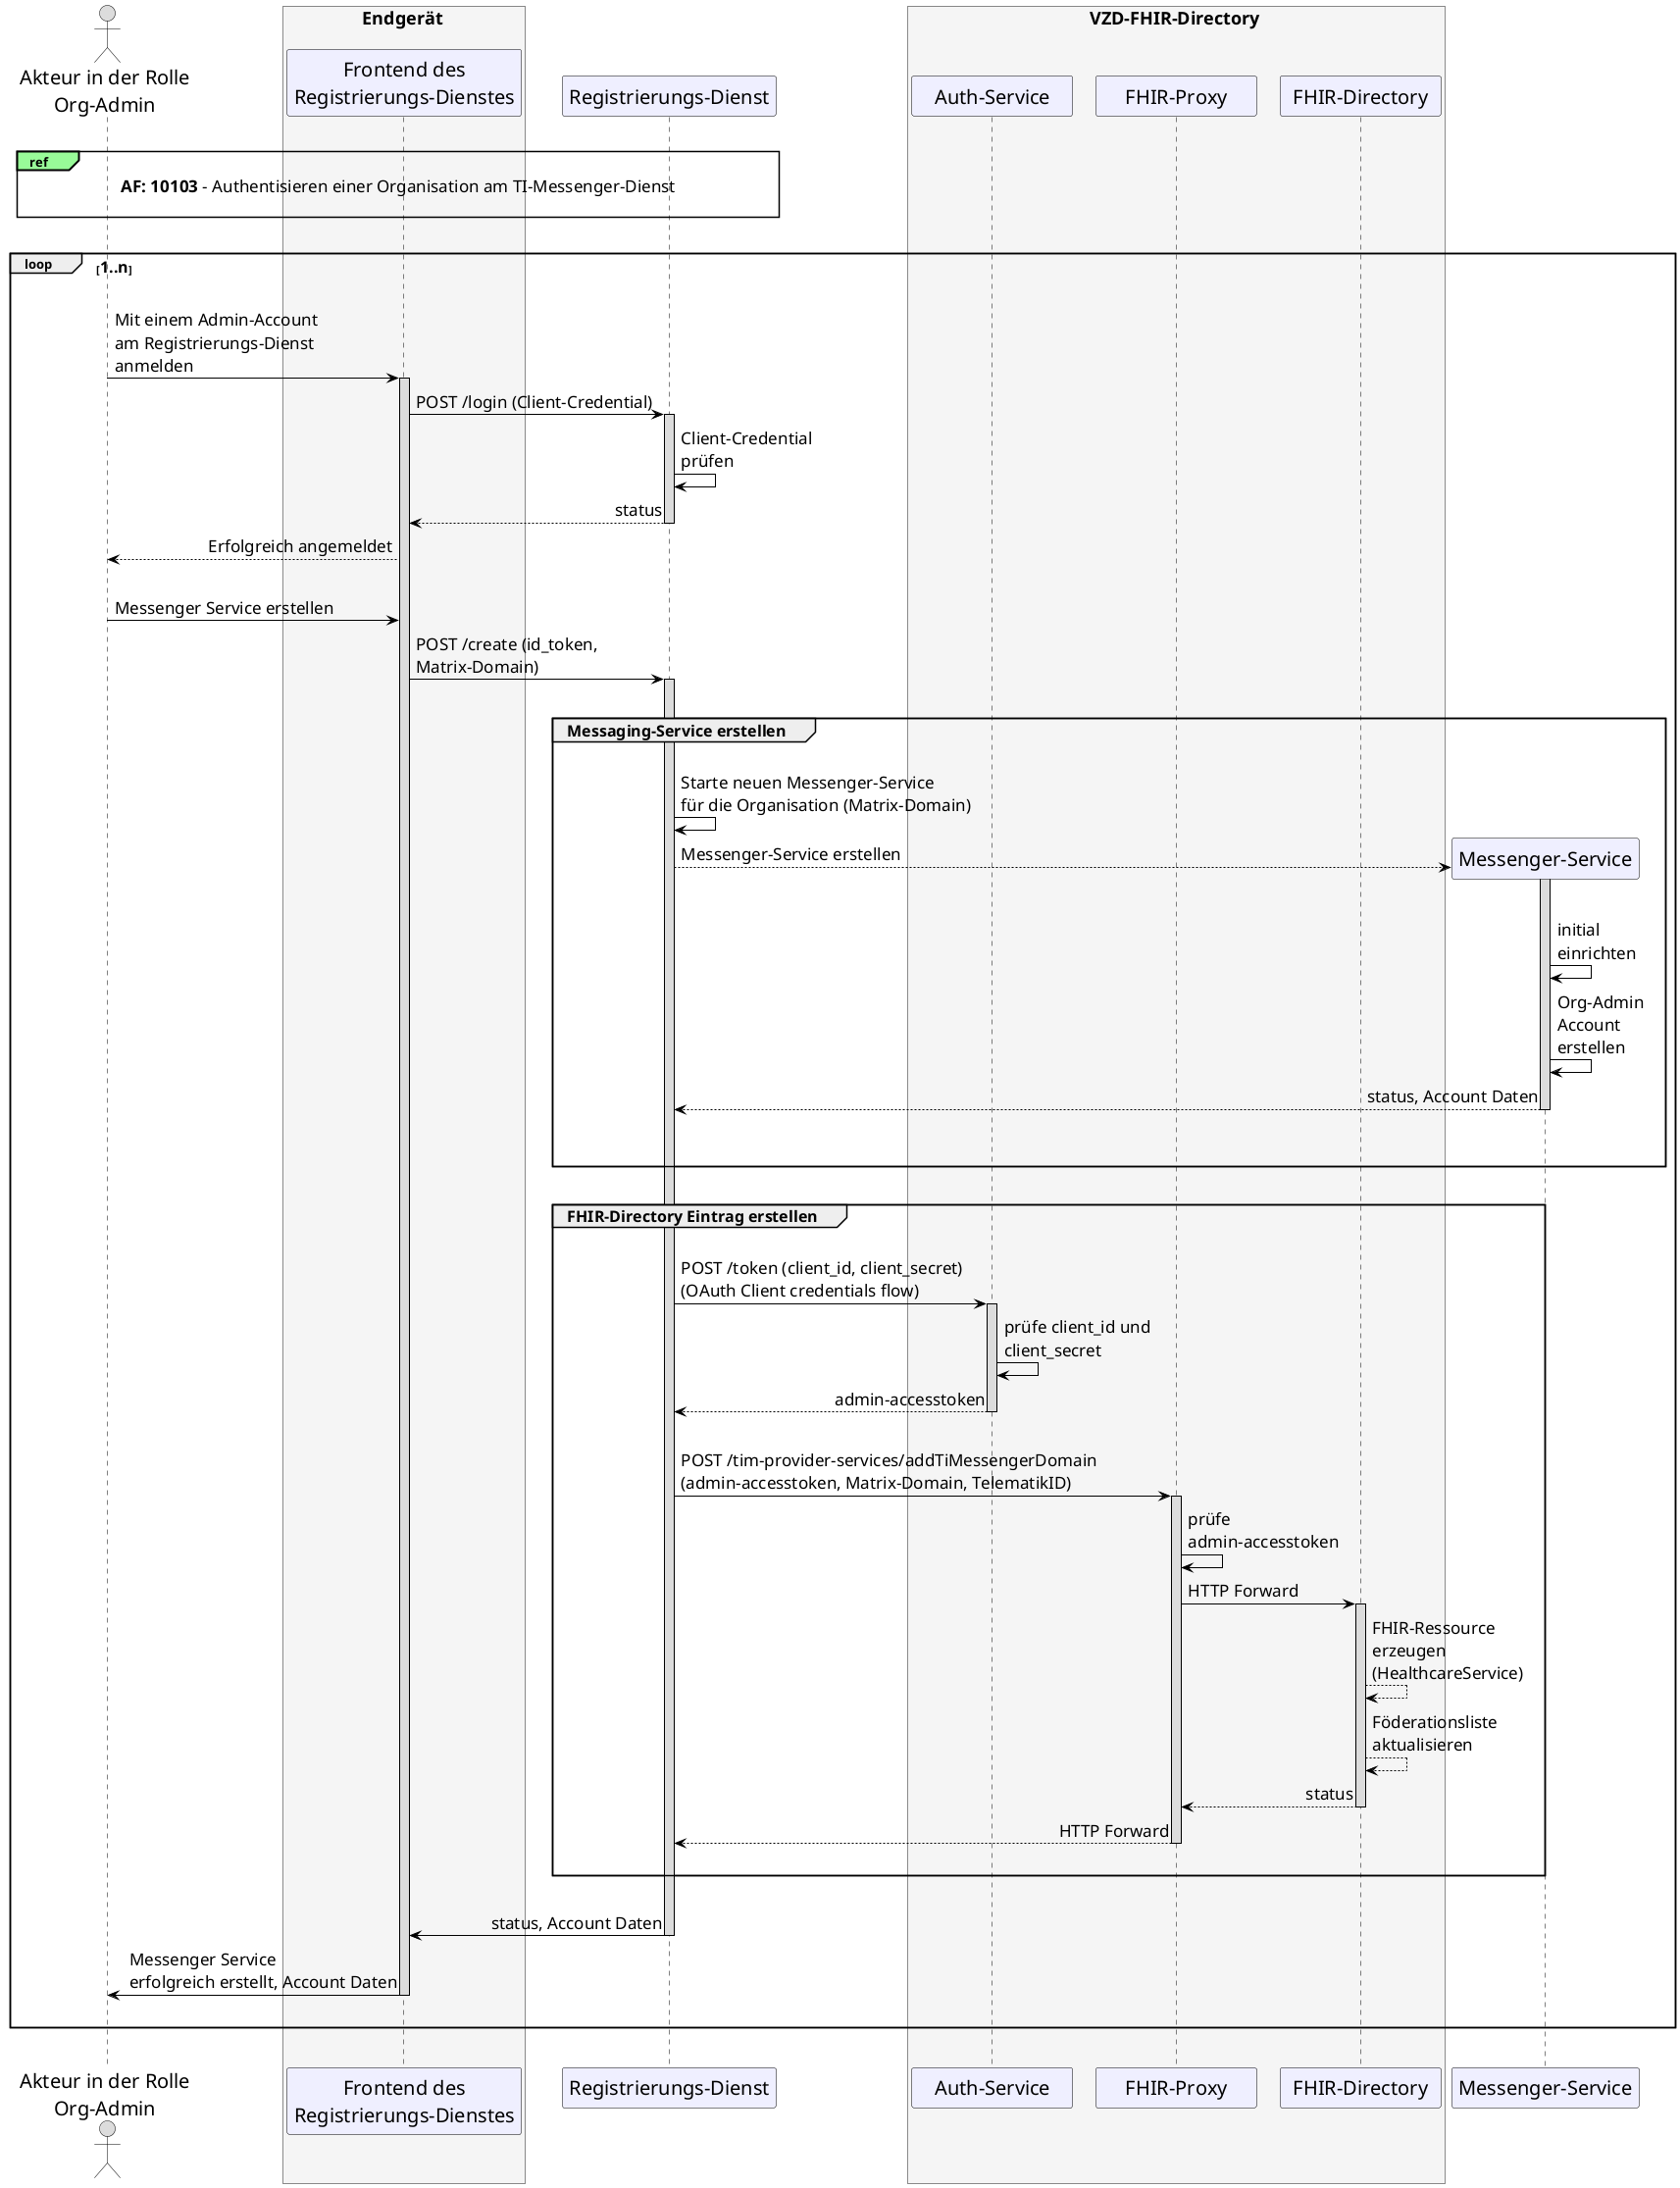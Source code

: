 /' 
# TI-Messenger 1.1
# TI-Messenger-Dienst
# UC - 10060
# Sequence Diagram
# Name: Bereitstellung eines Messenger-Service für eine Organisation
'/

@startuml
skinparam sequenceMessageAlign direction
skinparam WrapWidth 300
skinparam minClassWidth 150
skinparam BoxPadding 1
skinparam sequenceReferenceHeaderBackgroundColor palegreen
scale max 2048 width

skinparam sequence {
ArrowColor black
ArrowFontSize 17
ActorBorderColor black
LifeLineBorderColor black
LifeLineBackgroundColor Gainsboro

ParticipantBorderColor Motivation
ParticipantBackgroundColor Motivation
ParticipantFontName Impact
ParticipantFontSize 20
ParticipantFontColor black
ParticipantBorderColor Black
ParticipantBackgroundColor MOTIVATION

ActorBackgroundColor Gainsboro
ActorFontColor black
ActorFontSize 20
ActorFontName Aapex
}
    actor U as "Akteur in der Rolle\nOrg-Admin"
    box <size:18>Endgerät</size> #WhiteSmoke
      participant C as "Frontend des\nRegistrierungs-Dienstes"
    end box
    participant R as "Registrierungs-Dienst"
    box <size:18>VZD-FHIR-Directory</size> #WhiteSmoke
    participant Auth as "Auth-Service"
    participant FP as "FHIR-Proxy"
    participant VZD as "FHIR-Directory"
    end box

|||
ref over U, R: <size:17>**AF: 10103** - Authentisieren einer Organisation am TI-Messenger-Dienst</size>\n 
|||

loop <size:16>1..n</size>
  |||
  U->C: Mit einem Admin-Account \nam Registrierungs-Dienst \nanmelden
    Activate C
  C->R: POST /login (Client-Credential)
    Activate R
  R->R: Client-Credential \nprüfen
  R-->C: status
    Deactivate R
  C-->U: Erfolgreich angemeldet
  |||
  U->C: Messenger Service erstellen
  C->R: POST /create (id_token, \nMatrix-Domain)
    Activate R
    
    |||
    group <size:16>Messaging-Service erstellen</size>
    |||
      R->R: Starte neuen Messenger-Service \nfür die Organisation (Matrix-Domain)
        create "Messenger-Service"
          R-->"Messenger-Service" : Messenger-Service erstellen 
        Activate "Messenger-Service"
      |||
      "Messenger-Service"->"Messenger-Service": initial \neinrichten
      "Messenger-Service"->"Messenger-Service": Org-Admin\nAccount\nerstellen
      "Messenger-Service"-->R: status, Account Daten
      |||
        Deactivate "Messenger-Service"
    |||
    end
    
    |||
    
    group <size:16>FHIR-Directory Eintrag erstellen</size>
    |||
      R->Auth: POST /token (client_id, client_secret) \n(OAuth Client credentials flow)
        Activate Auth
      Auth->Auth: prüfe client_id und \nclient_secret
      Auth-->R: admin-accesstoken
        Deactivate Auth
      |||
      R->FP: POST /tim-provider-services/addTiMessengerDomain \n(admin-accesstoken, Matrix-Domain, TelematikID)
        Activate FP
      FP->FP: prüfe \nadmin-accesstoken
      FP->VZD: HTTP Forward
        Activate VZD
      VZD-->VZD: FHIR-Ressource \nerzeugen \n(HealthcareService)
      VZD-->VZD: Föderationsliste\naktualisieren
      VZD-->FP: status
        Deactivate VZD
      FP-->R: HTTP Forward
        Deactivate FP

    |||
    end

  |||
  R->C: status, Account Daten
    Deactivate R
  C->U: Messenger Service \nerfolgreich erstellt, Account Daten
    Deactivate C
  |||
end
|||
@enduml
